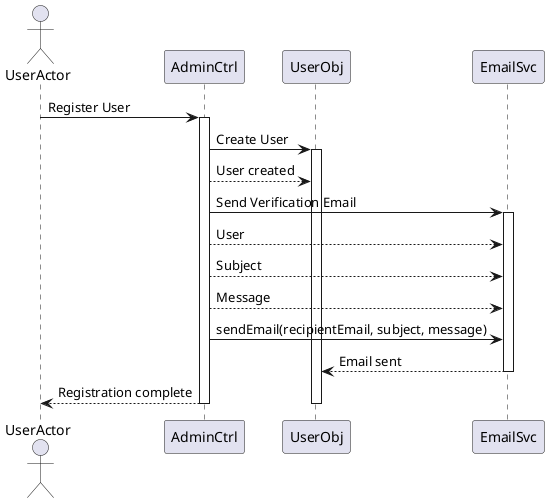 @startuml
!define ADMIN_CONTROLLER class AdministratorController [[java:edu.sru.thangiah.controller.AdministratorController]]
!define EMAIL_SERVICE class EmailService [[java:edu.sru.thangiah.service.EmailService]]
!define USER class User [[java:edu.sru.thangiah.model.User]]

actor UserActor
UserActor -> AdminCtrl: Register User
activate AdminCtrl
AdminCtrl -> UserObj: Create User
activate UserObj
AdminCtrl --> UserObj: User created
AdminCtrl -> EmailSvc: Send Verification Email
activate EmailSvc
AdminCtrl --> EmailSvc: User
AdminCtrl --> EmailSvc: Subject
AdminCtrl --> EmailSvc: Message
AdminCtrl -> EmailSvc: sendEmail(recipientEmail, subject, message)
EmailSvc --> UserObj: Email sent
deactivate EmailSvc
AdminCtrl --> UserActor: Registration complete
deactivate UserActor
deactivate AdminCtrl
deactivate UserObj
@enduml

